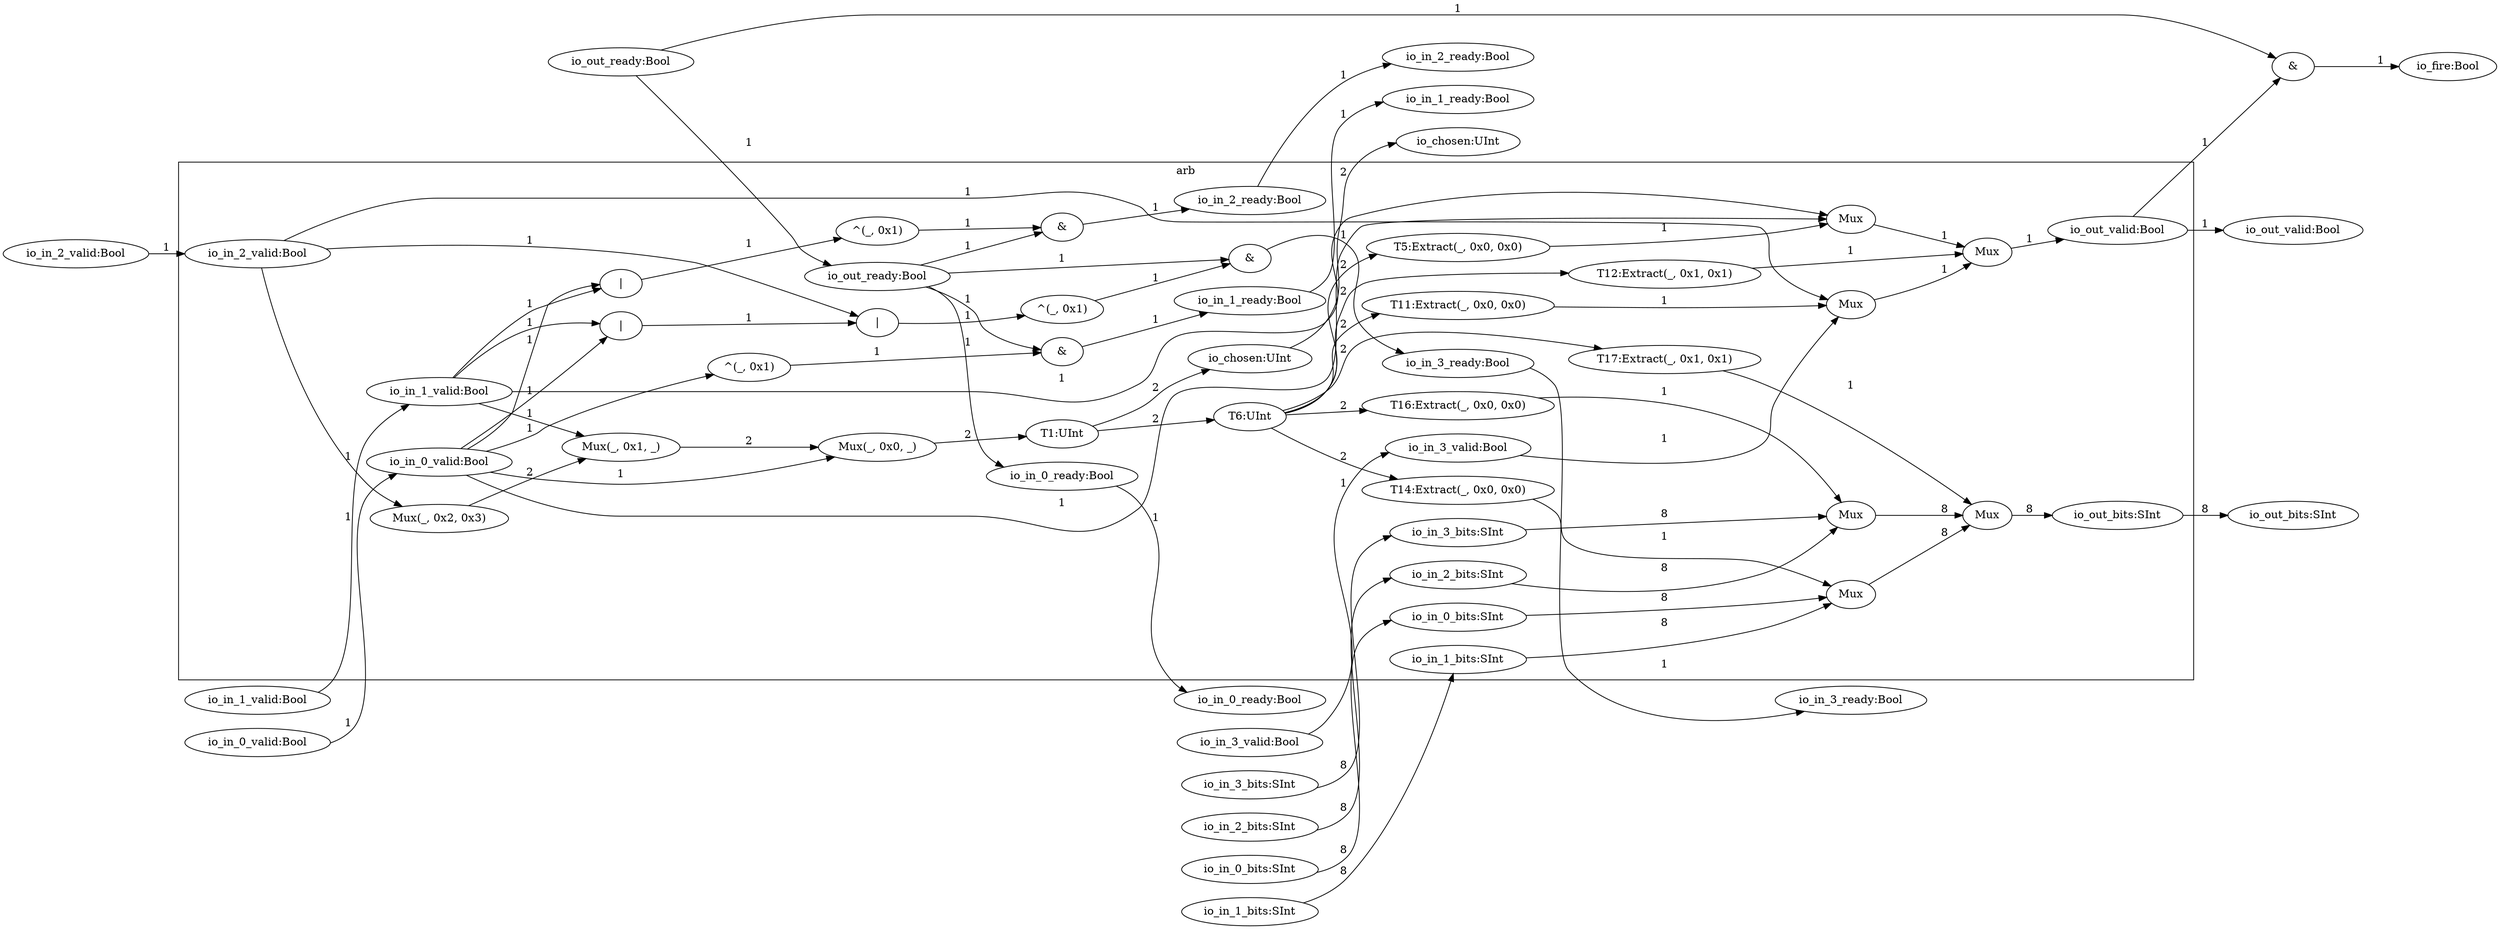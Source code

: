 digraph ZeroWidthTest_ArbiterTest_1{
rankdir = LR;
  subgraph clusterarb{
    label = "arb"
    ZeroWidthTest_ArbiterTest_1_arb__io_out_valid[label="io_out_valid:Bool"];
    ZeroWidthTest_ArbiterTest_1_arb__T3[label="Mux"];
    ZeroWidthTest_ArbiterTest_1_arb__T4[label="Mux"];
    ZeroWidthTest_ArbiterTest_1_arb__io_in_0_valid[label="io_in_0_valid:Bool"];
    ZeroWidthTest_ArbiterTest_1_arb__io_in_1_valid[label="io_in_1_valid:Bool"];
    ZeroWidthTest_ArbiterTest_1_arb__T5[label="T5:Extract(_, 0x0, 0x0)"];
    ZeroWidthTest_ArbiterTest_1_arb__T6[label="T6:UInt"];
    ZeroWidthTest_ArbiterTest_1_arb__T1[label="T1:UInt"];
    ZeroWidthTest_ArbiterTest_1_arb__T7[label="Mux(_, 0x0, _)"];
    ZeroWidthTest_ArbiterTest_1_arb__T8[label="Mux(_, 0x1, _)"];
    ZeroWidthTest_ArbiterTest_1_arb__T9[label="Mux(_, 0x2, 0x3)"];
    ZeroWidthTest_ArbiterTest_1_arb__io_in_2_valid[label="io_in_2_valid:Bool"];
    ZeroWidthTest_ArbiterTest_1_arb__T10[label="Mux"];
    ZeroWidthTest_ArbiterTest_1_arb__io_in_3_valid[label="io_in_3_valid:Bool"];
    ZeroWidthTest_ArbiterTest_1_arb__T11[label="T11:Extract(_, 0x0, 0x0)"];
    ZeroWidthTest_ArbiterTest_1_arb__T12[label="T12:Extract(_, 0x1, 0x1)"];
    ZeroWidthTest_ArbiterTest_1_arb__io_out_ready[label="io_out_ready:Bool"];
    ZeroWidthTest_ArbiterTest_1_arb__io_chosen[label="io_chosen:UInt"];
    ZeroWidthTest_ArbiterTest_1_arb__io_out_bits[label="io_out_bits:SInt"];
    ZeroWidthTest_ArbiterTest_1_arb__T2[label="Mux"];
    ZeroWidthTest_ArbiterTest_1_arb__T13[label="Mux"];
    ZeroWidthTest_ArbiterTest_1_arb__io_in_0_bits[label="io_in_0_bits:SInt"];
    ZeroWidthTest_ArbiterTest_1_arb__io_in_1_bits[label="io_in_1_bits:SInt"];
    ZeroWidthTest_ArbiterTest_1_arb__T14[label="T14:Extract(_, 0x0, 0x0)"];
    ZeroWidthTest_ArbiterTest_1_arb__T15[label="Mux"];
    ZeroWidthTest_ArbiterTest_1_arb__io_in_2_bits[label="io_in_2_bits:SInt"];
    ZeroWidthTest_ArbiterTest_1_arb__io_in_3_bits[label="io_in_3_bits:SInt"];
    ZeroWidthTest_ArbiterTest_1_arb__T16[label="T16:Extract(_, 0x0, 0x0)"];
    ZeroWidthTest_ArbiterTest_1_arb__T17[label="T17:Extract(_, 0x1, 0x1)"];
    ZeroWidthTest_ArbiterTest_1_arb__io_in_0_ready[label="io_in_0_ready:Bool"];
    ZeroWidthTest_ArbiterTest_1_arb__io_in_1_ready[label="io_in_1_ready:Bool"];
    ZeroWidthTest_ArbiterTest_1_arb__T18[label="&"];
    ZeroWidthTest_ArbiterTest_1_arb__T19[label="^(_, 0x1)"];
    ZeroWidthTest_ArbiterTest_1_arb__io_in_2_ready[label="io_in_2_ready:Bool"];
    ZeroWidthTest_ArbiterTest_1_arb__T20[label="&"];
    ZeroWidthTest_ArbiterTest_1_arb__T21[label="^(_, 0x1)"];
    ZeroWidthTest_ArbiterTest_1_arb__T22[label="|"];
    ZeroWidthTest_ArbiterTest_1_arb__io_in_3_ready[label="io_in_3_ready:Bool"];
    ZeroWidthTest_ArbiterTest_1_arb__T23[label="&"];
    ZeroWidthTest_ArbiterTest_1_arb__T24[label="^(_, 0x1)"];
    ZeroWidthTest_ArbiterTest_1_arb__T25[label="|"];
    ZeroWidthTest_ArbiterTest_1_arb__T26[label="|"];
    ZeroWidthTest_ArbiterTest_1_arb__T3 -> ZeroWidthTest_ArbiterTest_1_arb__io_out_valid[label="1"];
    ZeroWidthTest_ArbiterTest_1_arb__T12 -> ZeroWidthTest_ArbiterTest_1_arb__T3[label="1"];
    ZeroWidthTest_ArbiterTest_1_arb__T10 -> ZeroWidthTest_ArbiterTest_1_arb__T3[label="1"];
    ZeroWidthTest_ArbiterTest_1_arb__T4 -> ZeroWidthTest_ArbiterTest_1_arb__T3[label="1"];
    ZeroWidthTest_ArbiterTest_1_arb__T5 -> ZeroWidthTest_ArbiterTest_1_arb__T4[label="1"];
    ZeroWidthTest_ArbiterTest_1_arb__io_in_1_valid -> ZeroWidthTest_ArbiterTest_1_arb__T4[label="1"];
    ZeroWidthTest_ArbiterTest_1_arb__io_in_0_valid -> ZeroWidthTest_ArbiterTest_1_arb__T4[label="1"];
    ZeroWidthTest_ArbiterTest_1_arb__T6 -> ZeroWidthTest_ArbiterTest_1_arb__T5[label="2"];
    ZeroWidthTest_ArbiterTest_1_arb__T1 -> ZeroWidthTest_ArbiterTest_1_arb__T6[label="2"];
    ZeroWidthTest_ArbiterTest_1_arb__T7 -> ZeroWidthTest_ArbiterTest_1_arb__T1[label="2"];
    ZeroWidthTest_ArbiterTest_1_arb__io_in_0_valid -> ZeroWidthTest_ArbiterTest_1_arb__T7[label="1"];
    ZeroWidthTest_ArbiterTest_1_arb__T8 -> ZeroWidthTest_ArbiterTest_1_arb__T7[label="2"];
    ZeroWidthTest_ArbiterTest_1_arb__io_in_1_valid -> ZeroWidthTest_ArbiterTest_1_arb__T8[label="1"];
    ZeroWidthTest_ArbiterTest_1_arb__T9 -> ZeroWidthTest_ArbiterTest_1_arb__T8[label="2"];
    ZeroWidthTest_ArbiterTest_1_arb__io_in_2_valid -> ZeroWidthTest_ArbiterTest_1_arb__T9[label="1"];
    ZeroWidthTest_ArbiterTest_1_arb__T11 -> ZeroWidthTest_ArbiterTest_1_arb__T10[label="1"];
    ZeroWidthTest_ArbiterTest_1_arb__io_in_3_valid -> ZeroWidthTest_ArbiterTest_1_arb__T10[label="1"];
    ZeroWidthTest_ArbiterTest_1_arb__io_in_2_valid -> ZeroWidthTest_ArbiterTest_1_arb__T10[label="1"];
    ZeroWidthTest_ArbiterTest_1_arb__T6 -> ZeroWidthTest_ArbiterTest_1_arb__T11[label="2"];
    ZeroWidthTest_ArbiterTest_1_arb__T6 -> ZeroWidthTest_ArbiterTest_1_arb__T12[label="2"];
    ZeroWidthTest_ArbiterTest_1_arb__T1 -> ZeroWidthTest_ArbiterTest_1_arb__io_chosen[label="2"];
    ZeroWidthTest_ArbiterTest_1_arb__T2 -> ZeroWidthTest_ArbiterTest_1_arb__io_out_bits[label="8"];
    ZeroWidthTest_ArbiterTest_1_arb__T17 -> ZeroWidthTest_ArbiterTest_1_arb__T2[label="1"];
    ZeroWidthTest_ArbiterTest_1_arb__T15 -> ZeroWidthTest_ArbiterTest_1_arb__T2[label="8"];
    ZeroWidthTest_ArbiterTest_1_arb__T13 -> ZeroWidthTest_ArbiterTest_1_arb__T2[label="8"];
    ZeroWidthTest_ArbiterTest_1_arb__T14 -> ZeroWidthTest_ArbiterTest_1_arb__T13[label="1"];
    ZeroWidthTest_ArbiterTest_1_arb__io_in_1_bits -> ZeroWidthTest_ArbiterTest_1_arb__T13[label="8"];
    ZeroWidthTest_ArbiterTest_1_arb__io_in_0_bits -> ZeroWidthTest_ArbiterTest_1_arb__T13[label="8"];
    ZeroWidthTest_ArbiterTest_1_arb__T6 -> ZeroWidthTest_ArbiterTest_1_arb__T14[label="2"];
    ZeroWidthTest_ArbiterTest_1_arb__T16 -> ZeroWidthTest_ArbiterTest_1_arb__T15[label="1"];
    ZeroWidthTest_ArbiterTest_1_arb__io_in_3_bits -> ZeroWidthTest_ArbiterTest_1_arb__T15[label="8"];
    ZeroWidthTest_ArbiterTest_1_arb__io_in_2_bits -> ZeroWidthTest_ArbiterTest_1_arb__T15[label="8"];
    ZeroWidthTest_ArbiterTest_1_arb__T6 -> ZeroWidthTest_ArbiterTest_1_arb__T16[label="2"];
    ZeroWidthTest_ArbiterTest_1_arb__T6 -> ZeroWidthTest_ArbiterTest_1_arb__T17[label="2"];
    ZeroWidthTest_ArbiterTest_1_arb__io_out_ready -> ZeroWidthTest_ArbiterTest_1_arb__io_in_0_ready[label="1"];
    ZeroWidthTest_ArbiterTest_1_arb__T18 -> ZeroWidthTest_ArbiterTest_1_arb__io_in_1_ready[label="1"];
    ZeroWidthTest_ArbiterTest_1_arb__T19 -> ZeroWidthTest_ArbiterTest_1_arb__T18[label="1"];
    ZeroWidthTest_ArbiterTest_1_arb__io_out_ready -> ZeroWidthTest_ArbiterTest_1_arb__T18[label="1"];
    ZeroWidthTest_ArbiterTest_1_arb__io_in_0_valid -> ZeroWidthTest_ArbiterTest_1_arb__T19[label="1"];
    ZeroWidthTest_ArbiterTest_1_arb__T20 -> ZeroWidthTest_ArbiterTest_1_arb__io_in_2_ready[label="1"];
    ZeroWidthTest_ArbiterTest_1_arb__T21 -> ZeroWidthTest_ArbiterTest_1_arb__T20[label="1"];
    ZeroWidthTest_ArbiterTest_1_arb__io_out_ready -> ZeroWidthTest_ArbiterTest_1_arb__T20[label="1"];
    ZeroWidthTest_ArbiterTest_1_arb__T22 -> ZeroWidthTest_ArbiterTest_1_arb__T21[label="1"];
    ZeroWidthTest_ArbiterTest_1_arb__io_in_0_valid -> ZeroWidthTest_ArbiterTest_1_arb__T22[label="1"];
    ZeroWidthTest_ArbiterTest_1_arb__io_in_1_valid -> ZeroWidthTest_ArbiterTest_1_arb__T22[label="1"];
    ZeroWidthTest_ArbiterTest_1_arb__T23 -> ZeroWidthTest_ArbiterTest_1_arb__io_in_3_ready[label="1"];
    ZeroWidthTest_ArbiterTest_1_arb__T24 -> ZeroWidthTest_ArbiterTest_1_arb__T23[label="1"];
    ZeroWidthTest_ArbiterTest_1_arb__io_out_ready -> ZeroWidthTest_ArbiterTest_1_arb__T23[label="1"];
    ZeroWidthTest_ArbiterTest_1_arb__T25 -> ZeroWidthTest_ArbiterTest_1_arb__T24[label="1"];
    ZeroWidthTest_ArbiterTest_1_arb__T26 -> ZeroWidthTest_ArbiterTest_1_arb__T25[label="1"];
    ZeroWidthTest_ArbiterTest_1_arb__io_in_2_valid -> ZeroWidthTest_ArbiterTest_1_arb__T25[label="1"];
    ZeroWidthTest_ArbiterTest_1_arb__io_in_0_valid -> ZeroWidthTest_ArbiterTest_1_arb__T26[label="1"];
    ZeroWidthTest_ArbiterTest_1_arb__io_in_1_valid -> ZeroWidthTest_ArbiterTest_1_arb__T26[label="1"];
  }
  io_in_0_valid -> ZeroWidthTest_ArbiterTest_1_arb__io_in_0_valid[label="1"];
io_in_1_valid -> ZeroWidthTest_ArbiterTest_1_arb__io_in_1_valid[label="1"];
io_in_2_valid -> ZeroWidthTest_ArbiterTest_1_arb__io_in_2_valid[label="1"];
io_in_3_valid -> ZeroWidthTest_ArbiterTest_1_arb__io_in_3_valid[label="1"];
io_out_ready -> ZeroWidthTest_ArbiterTest_1_arb__io_out_ready[label="1"];
io_in_0_bits -> ZeroWidthTest_ArbiterTest_1_arb__io_in_0_bits[label="8"];
io_in_1_bits -> ZeroWidthTest_ArbiterTest_1_arb__io_in_1_bits[label="8"];
io_in_2_bits -> ZeroWidthTest_ArbiterTest_1_arb__io_in_2_bits[label="8"];
io_in_3_bits -> ZeroWidthTest_ArbiterTest_1_arb__io_in_3_bits[label="8"];
  io_fire[label="io_fire:Bool"];
  T0[label="&"];
  io_in_0_valid[label="io_in_0_valid:Bool"];
  io_in_1_valid[label="io_in_1_valid:Bool"];
  io_in_2_valid[label="io_in_2_valid:Bool"];
  io_in_3_valid[label="io_in_3_valid:Bool"];
  io_out_ready[label="io_out_ready:Bool"];
  io_chosen[label="io_chosen:UInt"];
  io_out_bits[label="io_out_bits:SInt"];
  io_in_0_bits[label="io_in_0_bits:SInt"];
  io_in_1_bits[label="io_in_1_bits:SInt"];
  io_in_2_bits[label="io_in_2_bits:SInt"];
  io_in_3_bits[label="io_in_3_bits:SInt"];
  io_out_valid[label="io_out_valid:Bool"];
  io_in_0_ready[label="io_in_0_ready:Bool"];
  io_in_1_ready[label="io_in_1_ready:Bool"];
  io_in_2_ready[label="io_in_2_ready:Bool"];
  io_in_3_ready[label="io_in_3_ready:Bool"];
  T0 -> io_fire[label="1"];
  io_out_ready -> T0[label="1"];
  ZeroWidthTest_ArbiterTest_1_arb__io_out_valid -> T0[label="1"];
  ZeroWidthTest_ArbiterTest_1_arb__io_chosen -> io_chosen[label="2"];
  ZeroWidthTest_ArbiterTest_1_arb__io_out_bits -> io_out_bits[label="8"];
  ZeroWidthTest_ArbiterTest_1_arb__io_out_valid -> io_out_valid[label="1"];
  ZeroWidthTest_ArbiterTest_1_arb__io_in_0_ready -> io_in_0_ready[label="1"];
  ZeroWidthTest_ArbiterTest_1_arb__io_in_1_ready -> io_in_1_ready[label="1"];
  ZeroWidthTest_ArbiterTest_1_arb__io_in_2_ready -> io_in_2_ready[label="1"];
  ZeroWidthTest_ArbiterTest_1_arb__io_in_3_ready -> io_in_3_ready[label="1"];
}